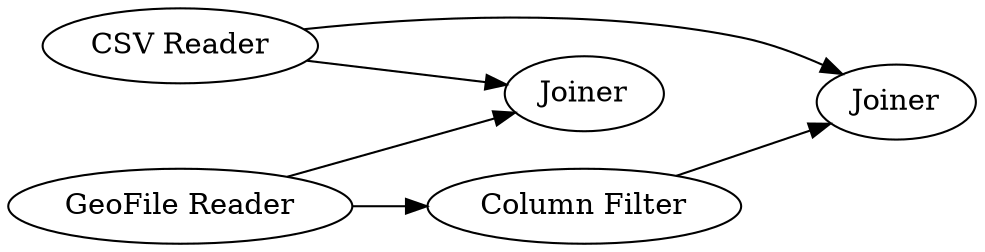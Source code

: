 digraph {
	20 -> 21
	11 -> 19
	1 -> 21
	11 -> 20
	1 -> 19
	20 [label="Column Filter"]
	1 [label="CSV Reader"]
	11 [label="GeoFile Reader"]
	21 [label=Joiner]
	19 [label=Joiner]
	rankdir=LR
}
